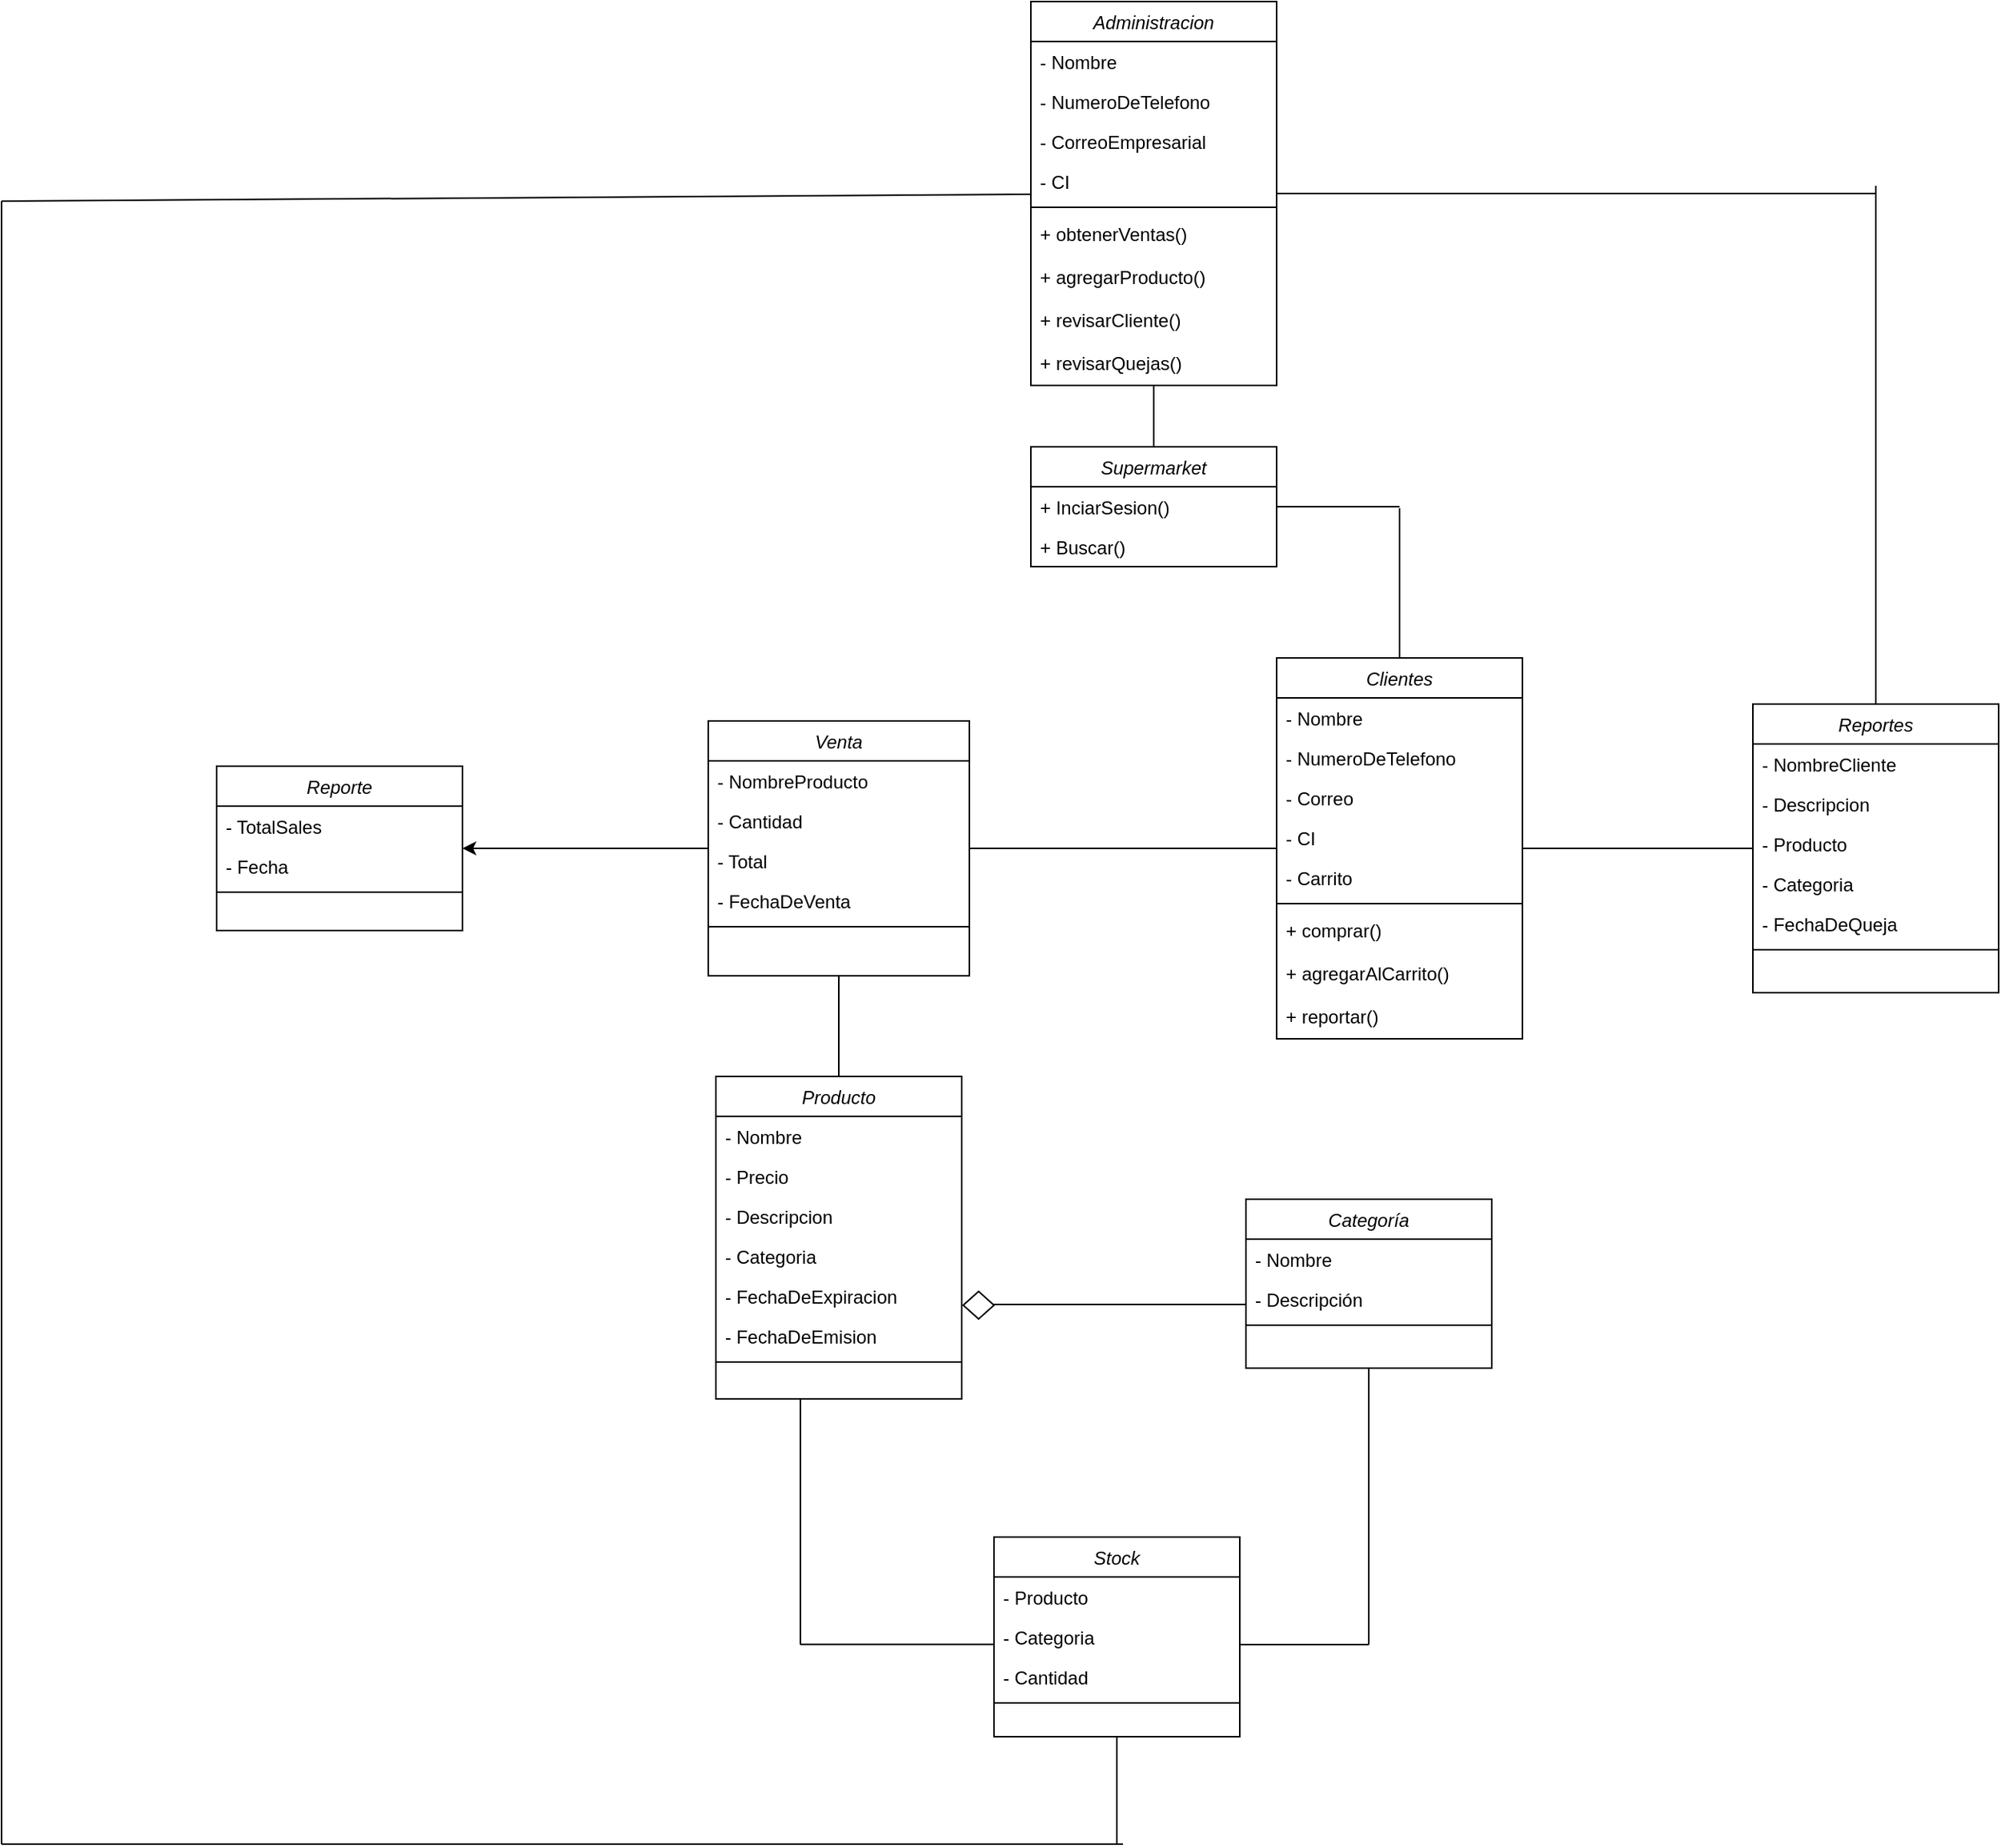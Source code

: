 <mxfile version="26.1.1">
  <diagram id="C5RBs43oDa-KdzZeNtuy" name="Page-1">
    <mxGraphModel dx="2577" dy="2049" grid="1" gridSize="10" guides="1" tooltips="1" connect="1" arrows="1" fold="1" page="1" pageScale="1" pageWidth="827" pageHeight="1169" math="0" shadow="0">
      <root>
        <mxCell id="WIyWlLk6GJQsqaUBKTNV-0" />
        <mxCell id="WIyWlLk6GJQsqaUBKTNV-1" parent="WIyWlLk6GJQsqaUBKTNV-0" />
        <mxCell id="zkfFHV4jXpPFQw0GAbJ--0" value="Producto" style="swimlane;fontStyle=2;align=center;verticalAlign=top;childLayout=stackLayout;horizontal=1;startSize=26;horizontalStack=0;resizeParent=1;resizeLast=0;collapsible=1;marginBottom=0;rounded=0;shadow=0;strokeWidth=1;" parent="WIyWlLk6GJQsqaUBKTNV-1" vertex="1">
          <mxGeometry x="105" y="180" width="160" height="210" as="geometry">
            <mxRectangle x="230" y="140" width="160" height="26" as="alternateBounds" />
          </mxGeometry>
        </mxCell>
        <mxCell id="zkfFHV4jXpPFQw0GAbJ--1" value="- Nombre" style="text;align=left;verticalAlign=top;spacingLeft=4;spacingRight=4;overflow=hidden;rotatable=0;points=[[0,0.5],[1,0.5]];portConstraint=eastwest;" parent="zkfFHV4jXpPFQw0GAbJ--0" vertex="1">
          <mxGeometry y="26" width="160" height="26" as="geometry" />
        </mxCell>
        <mxCell id="zkfFHV4jXpPFQw0GAbJ--2" value="- Precio" style="text;align=left;verticalAlign=top;spacingLeft=4;spacingRight=4;overflow=hidden;rotatable=0;points=[[0,0.5],[1,0.5]];portConstraint=eastwest;rounded=0;shadow=0;html=0;" parent="zkfFHV4jXpPFQw0GAbJ--0" vertex="1">
          <mxGeometry y="52" width="160" height="26" as="geometry" />
        </mxCell>
        <mxCell id="zkfFHV4jXpPFQw0GAbJ--3" value="- Descripcion" style="text;align=left;verticalAlign=top;spacingLeft=4;spacingRight=4;overflow=hidden;rotatable=0;points=[[0,0.5],[1,0.5]];portConstraint=eastwest;rounded=0;shadow=0;html=0;" parent="zkfFHV4jXpPFQw0GAbJ--0" vertex="1">
          <mxGeometry y="78" width="160" height="26" as="geometry" />
        </mxCell>
        <mxCell id="GivlNUBnuzNj-1riNzLu-16" value="- Categoria" style="text;align=left;verticalAlign=top;spacingLeft=4;spacingRight=4;overflow=hidden;rotatable=0;points=[[0,0.5],[1,0.5]];portConstraint=eastwest;rounded=0;shadow=0;html=0;" parent="zkfFHV4jXpPFQw0GAbJ--0" vertex="1">
          <mxGeometry y="104" width="160" height="26" as="geometry" />
        </mxCell>
        <mxCell id="GivlNUBnuzNj-1riNzLu-4" value="- FechaDeExpiracion" style="text;align=left;verticalAlign=top;spacingLeft=4;spacingRight=4;overflow=hidden;rotatable=0;points=[[0,0.5],[1,0.5]];portConstraint=eastwest;rounded=0;shadow=0;html=0;" parent="zkfFHV4jXpPFQw0GAbJ--0" vertex="1">
          <mxGeometry y="130" width="160" height="26" as="geometry" />
        </mxCell>
        <mxCell id="GivlNUBnuzNj-1riNzLu-5" value="- FechaDeEmision" style="text;align=left;verticalAlign=top;spacingLeft=4;spacingRight=4;overflow=hidden;rotatable=0;points=[[0,0.5],[1,0.5]];portConstraint=eastwest;rounded=0;shadow=0;html=0;" parent="zkfFHV4jXpPFQw0GAbJ--0" vertex="1">
          <mxGeometry y="156" width="160" height="26" as="geometry" />
        </mxCell>
        <mxCell id="zkfFHV4jXpPFQw0GAbJ--4" value="" style="line;html=1;strokeWidth=1;align=left;verticalAlign=middle;spacingTop=-1;spacingLeft=3;spacingRight=3;rotatable=0;labelPosition=right;points=[];portConstraint=eastwest;" parent="zkfFHV4jXpPFQw0GAbJ--0" vertex="1">
          <mxGeometry y="182" width="160" height="8" as="geometry" />
        </mxCell>
        <mxCell id="GivlNUBnuzNj-1riNzLu-7" value="Categoría" style="swimlane;fontStyle=2;align=center;verticalAlign=top;childLayout=stackLayout;horizontal=1;startSize=26;horizontalStack=0;resizeParent=1;resizeLast=0;collapsible=1;marginBottom=0;rounded=0;shadow=0;strokeWidth=1;" parent="WIyWlLk6GJQsqaUBKTNV-1" vertex="1">
          <mxGeometry x="450" y="260" width="160" height="110" as="geometry">
            <mxRectangle x="230" y="140" width="160" height="26" as="alternateBounds" />
          </mxGeometry>
        </mxCell>
        <mxCell id="GivlNUBnuzNj-1riNzLu-8" value="- Nombre" style="text;align=left;verticalAlign=top;spacingLeft=4;spacingRight=4;overflow=hidden;rotatable=0;points=[[0,0.5],[1,0.5]];portConstraint=eastwest;" parent="GivlNUBnuzNj-1riNzLu-7" vertex="1">
          <mxGeometry y="26" width="160" height="26" as="geometry" />
        </mxCell>
        <mxCell id="GivlNUBnuzNj-1riNzLu-15" value="- Descripción" style="text;align=left;verticalAlign=top;spacingLeft=4;spacingRight=4;overflow=hidden;rotatable=0;points=[[0,0.5],[1,0.5]];portConstraint=eastwest;" parent="GivlNUBnuzNj-1riNzLu-7" vertex="1">
          <mxGeometry y="52" width="160" height="26" as="geometry" />
        </mxCell>
        <mxCell id="GivlNUBnuzNj-1riNzLu-13" value="" style="line;html=1;strokeWidth=1;align=left;verticalAlign=middle;spacingTop=-1;spacingLeft=3;spacingRight=3;rotatable=0;labelPosition=right;points=[];portConstraint=eastwest;" parent="GivlNUBnuzNj-1riNzLu-7" vertex="1">
          <mxGeometry y="78" width="160" height="8" as="geometry" />
        </mxCell>
        <mxCell id="GivlNUBnuzNj-1riNzLu-21" value="Supermarket" style="swimlane;fontStyle=2;align=center;verticalAlign=top;childLayout=stackLayout;horizontal=1;startSize=26;horizontalStack=0;resizeParent=1;resizeLast=0;collapsible=1;marginBottom=0;rounded=0;shadow=0;strokeWidth=1;" parent="WIyWlLk6GJQsqaUBKTNV-1" vertex="1">
          <mxGeometry x="310" y="-230" width="160" height="78" as="geometry">
            <mxRectangle x="230" y="140" width="160" height="26" as="alternateBounds" />
          </mxGeometry>
        </mxCell>
        <mxCell id="GivlNUBnuzNj-1riNzLu-41" value="+ InciarSesion()" style="text;align=left;verticalAlign=top;spacingLeft=4;spacingRight=4;overflow=hidden;rotatable=0;points=[[0,0.5],[1,0.5]];portConstraint=eastwest;" parent="GivlNUBnuzNj-1riNzLu-21" vertex="1">
          <mxGeometry y="26" width="160" height="26" as="geometry" />
        </mxCell>
        <mxCell id="GivlNUBnuzNj-1riNzLu-26" value="+ Buscar()" style="text;align=left;verticalAlign=top;spacingLeft=4;spacingRight=4;overflow=hidden;rotatable=0;points=[[0,0.5],[1,0.5]];portConstraint=eastwest;" parent="GivlNUBnuzNj-1riNzLu-21" vertex="1">
          <mxGeometry y="52" width="160" height="26" as="geometry" />
        </mxCell>
        <mxCell id="GivlNUBnuzNj-1riNzLu-31" value="Clientes" style="swimlane;fontStyle=2;align=center;verticalAlign=top;childLayout=stackLayout;horizontal=1;startSize=26;horizontalStack=0;resizeParent=1;resizeLast=0;collapsible=1;marginBottom=0;rounded=0;shadow=0;strokeWidth=1;" parent="WIyWlLk6GJQsqaUBKTNV-1" vertex="1">
          <mxGeometry x="470" y="-92.5" width="160" height="248" as="geometry">
            <mxRectangle x="230" y="140" width="160" height="26" as="alternateBounds" />
          </mxGeometry>
        </mxCell>
        <mxCell id="GivlNUBnuzNj-1riNzLu-32" value="- Nombre" style="text;align=left;verticalAlign=top;spacingLeft=4;spacingRight=4;overflow=hidden;rotatable=0;points=[[0,0.5],[1,0.5]];portConstraint=eastwest;" parent="GivlNUBnuzNj-1riNzLu-31" vertex="1">
          <mxGeometry y="26" width="160" height="26" as="geometry" />
        </mxCell>
        <mxCell id="GivlNUBnuzNj-1riNzLu-33" value="- NumeroDeTelefono" style="text;align=left;verticalAlign=top;spacingLeft=4;spacingRight=4;overflow=hidden;rotatable=0;points=[[0,0.5],[1,0.5]];portConstraint=eastwest;rounded=0;shadow=0;html=0;" parent="GivlNUBnuzNj-1riNzLu-31" vertex="1">
          <mxGeometry y="52" width="160" height="26" as="geometry" />
        </mxCell>
        <mxCell id="GivlNUBnuzNj-1riNzLu-34" value="- Correo" style="text;align=left;verticalAlign=top;spacingLeft=4;spacingRight=4;overflow=hidden;rotatable=0;points=[[0,0.5],[1,0.5]];portConstraint=eastwest;rounded=0;shadow=0;html=0;" parent="GivlNUBnuzNj-1riNzLu-31" vertex="1">
          <mxGeometry y="78" width="160" height="26" as="geometry" />
        </mxCell>
        <mxCell id="GivlNUBnuzNj-1riNzLu-74" value="- CI" style="text;align=left;verticalAlign=top;spacingLeft=4;spacingRight=4;overflow=hidden;rotatable=0;points=[[0,0.5],[1,0.5]];portConstraint=eastwest;rounded=0;shadow=0;html=0;" parent="GivlNUBnuzNj-1riNzLu-31" vertex="1">
          <mxGeometry y="104" width="160" height="26" as="geometry" />
        </mxCell>
        <mxCell id="a1IIu0Pf0mn5JNPT2Ina-45" value="- Carrito" style="text;align=left;verticalAlign=top;spacingLeft=4;spacingRight=4;overflow=hidden;rotatable=0;points=[[0,0.5],[1,0.5]];portConstraint=eastwest;rounded=0;shadow=0;html=0;" vertex="1" parent="GivlNUBnuzNj-1riNzLu-31">
          <mxGeometry y="130" width="160" height="26" as="geometry" />
        </mxCell>
        <mxCell id="GivlNUBnuzNj-1riNzLu-39" value="" style="line;html=1;strokeWidth=1;align=left;verticalAlign=middle;spacingTop=-1;spacingLeft=3;spacingRight=3;rotatable=0;labelPosition=right;points=[];portConstraint=eastwest;" parent="GivlNUBnuzNj-1riNzLu-31" vertex="1">
          <mxGeometry y="156" width="160" height="8" as="geometry" />
        </mxCell>
        <mxCell id="GivlNUBnuzNj-1riNzLu-60" value="+ comprar()" style="text;align=left;verticalAlign=top;spacingLeft=4;spacingRight=4;overflow=hidden;rotatable=0;points=[[0,0.5],[1,0.5]];portConstraint=eastwest;" parent="GivlNUBnuzNj-1riNzLu-31" vertex="1">
          <mxGeometry y="164" width="160" height="28" as="geometry" />
        </mxCell>
        <mxCell id="a1IIu0Pf0mn5JNPT2Ina-44" value="+ agregarAlCarrito()" style="text;align=left;verticalAlign=top;spacingLeft=4;spacingRight=4;overflow=hidden;rotatable=0;points=[[0,0.5],[1,0.5]];portConstraint=eastwest;" vertex="1" parent="GivlNUBnuzNj-1riNzLu-31">
          <mxGeometry y="192" width="160" height="28" as="geometry" />
        </mxCell>
        <mxCell id="a1IIu0Pf0mn5JNPT2Ina-46" value="+ reportar()" style="text;align=left;verticalAlign=top;spacingLeft=4;spacingRight=4;overflow=hidden;rotatable=0;points=[[0,0.5],[1,0.5]];portConstraint=eastwest;" vertex="1" parent="GivlNUBnuzNj-1riNzLu-31">
          <mxGeometry y="220" width="160" height="28" as="geometry" />
        </mxCell>
        <mxCell id="a1IIu0Pf0mn5JNPT2Ina-17" style="edgeStyle=orthogonalEdgeStyle;rounded=0;orthogonalLoop=1;jettySize=auto;html=1;" edge="1" parent="WIyWlLk6GJQsqaUBKTNV-1" source="GivlNUBnuzNj-1riNzLu-51" target="GivlNUBnuzNj-1riNzLu-65">
          <mxGeometry relative="1" as="geometry" />
        </mxCell>
        <mxCell id="GivlNUBnuzNj-1riNzLu-51" value="Venta" style="swimlane;fontStyle=2;align=center;verticalAlign=top;childLayout=stackLayout;horizontal=1;startSize=26;horizontalStack=0;resizeParent=1;resizeLast=0;collapsible=1;marginBottom=0;rounded=0;shadow=0;strokeWidth=1;" parent="WIyWlLk6GJQsqaUBKTNV-1" vertex="1">
          <mxGeometry x="100" y="-51.5" width="170" height="166" as="geometry">
            <mxRectangle x="230" y="140" width="160" height="26" as="alternateBounds" />
          </mxGeometry>
        </mxCell>
        <mxCell id="GivlNUBnuzNj-1riNzLu-52" value="- NombreProducto" style="text;align=left;verticalAlign=top;spacingLeft=4;spacingRight=4;overflow=hidden;rotatable=0;points=[[0,0.5],[1,0.5]];portConstraint=eastwest;" parent="GivlNUBnuzNj-1riNzLu-51" vertex="1">
          <mxGeometry y="26" width="170" height="26" as="geometry" />
        </mxCell>
        <mxCell id="GivlNUBnuzNj-1riNzLu-53" value="- Cantidad" style="text;align=left;verticalAlign=top;spacingLeft=4;spacingRight=4;overflow=hidden;rotatable=0;points=[[0,0.5],[1,0.5]];portConstraint=eastwest;rounded=0;shadow=0;html=0;" parent="GivlNUBnuzNj-1riNzLu-51" vertex="1">
          <mxGeometry y="52" width="170" height="26" as="geometry" />
        </mxCell>
        <mxCell id="GivlNUBnuzNj-1riNzLu-54" value="- Total" style="text;align=left;verticalAlign=top;spacingLeft=4;spacingRight=4;overflow=hidden;rotatable=0;points=[[0,0.5],[1,0.5]];portConstraint=eastwest;rounded=0;shadow=0;html=0;" parent="GivlNUBnuzNj-1riNzLu-51" vertex="1">
          <mxGeometry y="78" width="170" height="26" as="geometry" />
        </mxCell>
        <mxCell id="GivlNUBnuzNj-1riNzLu-72" value="- FechaDeVenta" style="text;align=left;verticalAlign=top;spacingLeft=4;spacingRight=4;overflow=hidden;rotatable=0;points=[[0,0.5],[1,0.5]];portConstraint=eastwest;rounded=0;shadow=0;html=0;" parent="GivlNUBnuzNj-1riNzLu-51" vertex="1">
          <mxGeometry y="104" width="170" height="26" as="geometry" />
        </mxCell>
        <mxCell id="GivlNUBnuzNj-1riNzLu-55" value="" style="line;html=1;strokeWidth=1;align=left;verticalAlign=middle;spacingTop=-1;spacingLeft=3;spacingRight=3;rotatable=0;labelPosition=right;points=[];portConstraint=eastwest;" parent="GivlNUBnuzNj-1riNzLu-51" vertex="1">
          <mxGeometry y="130" width="170" height="8" as="geometry" />
        </mxCell>
        <mxCell id="GivlNUBnuzNj-1riNzLu-65" value="Reporte" style="swimlane;fontStyle=2;align=center;verticalAlign=top;childLayout=stackLayout;horizontal=1;startSize=26;horizontalStack=0;resizeParent=1;resizeLast=0;collapsible=1;marginBottom=0;rounded=0;shadow=0;strokeWidth=1;" parent="WIyWlLk6GJQsqaUBKTNV-1" vertex="1">
          <mxGeometry x="-220" y="-22" width="160" height="107" as="geometry">
            <mxRectangle x="230" y="140" width="160" height="26" as="alternateBounds" />
          </mxGeometry>
        </mxCell>
        <mxCell id="GivlNUBnuzNj-1riNzLu-66" value="- TotalSales" style="text;align=left;verticalAlign=top;spacingLeft=4;spacingRight=4;overflow=hidden;rotatable=0;points=[[0,0.5],[1,0.5]];portConstraint=eastwest;" parent="GivlNUBnuzNj-1riNzLu-65" vertex="1">
          <mxGeometry y="26" width="160" height="26" as="geometry" />
        </mxCell>
        <mxCell id="GivlNUBnuzNj-1riNzLu-67" value="- Fecha" style="text;align=left;verticalAlign=top;spacingLeft=4;spacingRight=4;overflow=hidden;rotatable=0;points=[[0,0.5],[1,0.5]];portConstraint=eastwest;rounded=0;shadow=0;html=0;" parent="GivlNUBnuzNj-1riNzLu-65" vertex="1">
          <mxGeometry y="52" width="160" height="26" as="geometry" />
        </mxCell>
        <mxCell id="GivlNUBnuzNj-1riNzLu-69" value="" style="line;html=1;strokeWidth=1;align=left;verticalAlign=middle;spacingTop=-1;spacingLeft=3;spacingRight=3;rotatable=0;labelPosition=right;points=[];portConstraint=eastwest;" parent="GivlNUBnuzNj-1riNzLu-65" vertex="1">
          <mxGeometry y="78" width="160" height="8" as="geometry" />
        </mxCell>
        <mxCell id="a1IIu0Pf0mn5JNPT2Ina-2" value="" style="endArrow=none;html=1;rounded=0;" edge="1" parent="WIyWlLk6GJQsqaUBKTNV-1" source="GivlNUBnuzNj-1riNzLu-51" target="GivlNUBnuzNj-1riNzLu-31">
          <mxGeometry width="50" height="50" relative="1" as="geometry">
            <mxPoint x="370" y="90" as="sourcePoint" />
            <mxPoint x="420" y="40" as="targetPoint" />
          </mxGeometry>
        </mxCell>
        <mxCell id="a1IIu0Pf0mn5JNPT2Ina-14" value="" style="endArrow=none;html=1;rounded=0;" edge="1" parent="WIyWlLk6GJQsqaUBKTNV-1" source="GivlNUBnuzNj-1riNzLu-21">
          <mxGeometry width="50" height="50" relative="1" as="geometry">
            <mxPoint x="470" y="-170" as="sourcePoint" />
            <mxPoint x="550" y="-191" as="targetPoint" />
          </mxGeometry>
        </mxCell>
        <mxCell id="a1IIu0Pf0mn5JNPT2Ina-15" value="" style="endArrow=none;html=1;rounded=0;" edge="1" parent="WIyWlLk6GJQsqaUBKTNV-1" source="GivlNUBnuzNj-1riNzLu-31">
          <mxGeometry width="50" height="50" relative="1" as="geometry">
            <mxPoint x="570" y="-120" as="sourcePoint" />
            <mxPoint x="550" y="-190" as="targetPoint" />
          </mxGeometry>
        </mxCell>
        <mxCell id="a1IIu0Pf0mn5JNPT2Ina-18" value="" style="endArrow=none;html=1;rounded=0;exitX=1;exitY=0.5;exitDx=0;exitDy=0;" edge="1" parent="WIyWlLk6GJQsqaUBKTNV-1">
          <mxGeometry width="50" height="50" relative="1" as="geometry">
            <mxPoint x="285" y="328.5" as="sourcePoint" />
            <mxPoint x="450" y="328.5" as="targetPoint" />
          </mxGeometry>
        </mxCell>
        <mxCell id="a1IIu0Pf0mn5JNPT2Ina-19" value="" style="rhombus;whiteSpace=wrap;html=1;fillColor=light-dark(#ffffff, #ededed);" vertex="1" parent="WIyWlLk6GJQsqaUBKTNV-1">
          <mxGeometry x="266" y="320" width="20" height="18" as="geometry" />
        </mxCell>
        <mxCell id="a1IIu0Pf0mn5JNPT2Ina-27" value="" style="endArrow=none;html=1;rounded=0;exitX=0.5;exitY=0;exitDx=0;exitDy=0;" edge="1" parent="WIyWlLk6GJQsqaUBKTNV-1" source="zkfFHV4jXpPFQw0GAbJ--0" target="GivlNUBnuzNj-1riNzLu-51">
          <mxGeometry width="50" height="50" relative="1" as="geometry">
            <mxPoint x="150" y="180" as="sourcePoint" />
            <mxPoint x="200" y="130" as="targetPoint" />
          </mxGeometry>
        </mxCell>
        <mxCell id="a1IIu0Pf0mn5JNPT2Ina-35" value="Administracion" style="swimlane;fontStyle=2;align=center;verticalAlign=top;childLayout=stackLayout;horizontal=1;startSize=26;horizontalStack=0;resizeParent=1;resizeLast=0;collapsible=1;marginBottom=0;rounded=0;shadow=0;strokeWidth=1;" vertex="1" parent="WIyWlLk6GJQsqaUBKTNV-1">
          <mxGeometry x="310" y="-520" width="160" height="250" as="geometry">
            <mxRectangle x="230" y="140" width="160" height="26" as="alternateBounds" />
          </mxGeometry>
        </mxCell>
        <mxCell id="a1IIu0Pf0mn5JNPT2Ina-36" value="- Nombre" style="text;align=left;verticalAlign=top;spacingLeft=4;spacingRight=4;overflow=hidden;rotatable=0;points=[[0,0.5],[1,0.5]];portConstraint=eastwest;" vertex="1" parent="a1IIu0Pf0mn5JNPT2Ina-35">
          <mxGeometry y="26" width="160" height="26" as="geometry" />
        </mxCell>
        <mxCell id="a1IIu0Pf0mn5JNPT2Ina-37" value="- NumeroDeTelefono" style="text;align=left;verticalAlign=top;spacingLeft=4;spacingRight=4;overflow=hidden;rotatable=0;points=[[0,0.5],[1,0.5]];portConstraint=eastwest;rounded=0;shadow=0;html=0;" vertex="1" parent="a1IIu0Pf0mn5JNPT2Ina-35">
          <mxGeometry y="52" width="160" height="26" as="geometry" />
        </mxCell>
        <mxCell id="a1IIu0Pf0mn5JNPT2Ina-38" value="- CorreoEmpresarial" style="text;align=left;verticalAlign=top;spacingLeft=4;spacingRight=4;overflow=hidden;rotatable=0;points=[[0,0.5],[1,0.5]];portConstraint=eastwest;rounded=0;shadow=0;html=0;" vertex="1" parent="a1IIu0Pf0mn5JNPT2Ina-35">
          <mxGeometry y="78" width="160" height="26" as="geometry" />
        </mxCell>
        <mxCell id="a1IIu0Pf0mn5JNPT2Ina-39" value="- CI" style="text;align=left;verticalAlign=top;spacingLeft=4;spacingRight=4;overflow=hidden;rotatable=0;points=[[0,0.5],[1,0.5]];portConstraint=eastwest;rounded=0;shadow=0;html=0;" vertex="1" parent="a1IIu0Pf0mn5JNPT2Ina-35">
          <mxGeometry y="104" width="160" height="26" as="geometry" />
        </mxCell>
        <mxCell id="a1IIu0Pf0mn5JNPT2Ina-40" value="" style="line;html=1;strokeWidth=1;align=left;verticalAlign=middle;spacingTop=-1;spacingLeft=3;spacingRight=3;rotatable=0;labelPosition=right;points=[];portConstraint=eastwest;" vertex="1" parent="a1IIu0Pf0mn5JNPT2Ina-35">
          <mxGeometry y="130" width="160" height="8" as="geometry" />
        </mxCell>
        <mxCell id="a1IIu0Pf0mn5JNPT2Ina-42" value="+ obtenerVentas()" style="text;align=left;verticalAlign=top;spacingLeft=4;spacingRight=4;overflow=hidden;rotatable=0;points=[[0,0.5],[1,0.5]];portConstraint=eastwest;" vertex="1" parent="a1IIu0Pf0mn5JNPT2Ina-35">
          <mxGeometry y="138" width="160" height="28" as="geometry" />
        </mxCell>
        <mxCell id="a1IIu0Pf0mn5JNPT2Ina-61" value="+ agregarProducto()" style="text;align=left;verticalAlign=top;spacingLeft=4;spacingRight=4;overflow=hidden;rotatable=0;points=[[0,0.5],[1,0.5]];portConstraint=eastwest;" vertex="1" parent="a1IIu0Pf0mn5JNPT2Ina-35">
          <mxGeometry y="166" width="160" height="28" as="geometry" />
        </mxCell>
        <mxCell id="a1IIu0Pf0mn5JNPT2Ina-47" value="+ revisarCliente()" style="text;align=left;verticalAlign=top;spacingLeft=4;spacingRight=4;overflow=hidden;rotatable=0;points=[[0,0.5],[1,0.5]];portConstraint=eastwest;" vertex="1" parent="a1IIu0Pf0mn5JNPT2Ina-35">
          <mxGeometry y="194" width="160" height="28" as="geometry" />
        </mxCell>
        <mxCell id="a1IIu0Pf0mn5JNPT2Ina-75" value="+ revisarQuejas()" style="text;align=left;verticalAlign=top;spacingLeft=4;spacingRight=4;overflow=hidden;rotatable=0;points=[[0,0.5],[1,0.5]];portConstraint=eastwest;" vertex="1" parent="a1IIu0Pf0mn5JNPT2Ina-35">
          <mxGeometry y="222" width="160" height="28" as="geometry" />
        </mxCell>
        <mxCell id="a1IIu0Pf0mn5JNPT2Ina-48" value="Stock" style="swimlane;fontStyle=2;align=center;verticalAlign=top;childLayout=stackLayout;horizontal=1;startSize=26;horizontalStack=0;resizeParent=1;resizeLast=0;collapsible=1;marginBottom=0;rounded=0;shadow=0;strokeWidth=1;" vertex="1" parent="WIyWlLk6GJQsqaUBKTNV-1">
          <mxGeometry x="286" y="480" width="160" height="130" as="geometry">
            <mxRectangle x="230" y="140" width="160" height="26" as="alternateBounds" />
          </mxGeometry>
        </mxCell>
        <mxCell id="a1IIu0Pf0mn5JNPT2Ina-49" value="- Producto" style="text;align=left;verticalAlign=top;spacingLeft=4;spacingRight=4;overflow=hidden;rotatable=0;points=[[0,0.5],[1,0.5]];portConstraint=eastwest;" vertex="1" parent="a1IIu0Pf0mn5JNPT2Ina-48">
          <mxGeometry y="26" width="160" height="26" as="geometry" />
        </mxCell>
        <mxCell id="a1IIu0Pf0mn5JNPT2Ina-56" value="- Categoria" style="text;align=left;verticalAlign=top;spacingLeft=4;spacingRight=4;overflow=hidden;rotatable=0;points=[[0,0.5],[1,0.5]];portConstraint=eastwest;" vertex="1" parent="a1IIu0Pf0mn5JNPT2Ina-48">
          <mxGeometry y="52" width="160" height="26" as="geometry" />
        </mxCell>
        <mxCell id="a1IIu0Pf0mn5JNPT2Ina-50" value="- Cantidad" style="text;align=left;verticalAlign=top;spacingLeft=4;spacingRight=4;overflow=hidden;rotatable=0;points=[[0,0.5],[1,0.5]];portConstraint=eastwest;rounded=0;shadow=0;html=0;" vertex="1" parent="a1IIu0Pf0mn5JNPT2Ina-48">
          <mxGeometry y="78" width="160" height="26" as="geometry" />
        </mxCell>
        <mxCell id="a1IIu0Pf0mn5JNPT2Ina-53" value="" style="line;html=1;strokeWidth=1;align=left;verticalAlign=middle;spacingTop=-1;spacingLeft=3;spacingRight=3;rotatable=0;labelPosition=right;points=[];portConstraint=eastwest;" vertex="1" parent="a1IIu0Pf0mn5JNPT2Ina-48">
          <mxGeometry y="104" width="160" height="8" as="geometry" />
        </mxCell>
        <mxCell id="a1IIu0Pf0mn5JNPT2Ina-57" value="" style="endArrow=none;html=1;rounded=0;" edge="1" parent="WIyWlLk6GJQsqaUBKTNV-1">
          <mxGeometry width="50" height="50" relative="1" as="geometry">
            <mxPoint x="160" y="549.9" as="sourcePoint" />
            <mxPoint x="286" y="549.9" as="targetPoint" />
          </mxGeometry>
        </mxCell>
        <mxCell id="a1IIu0Pf0mn5JNPT2Ina-58" value="" style="endArrow=none;html=1;rounded=0;" edge="1" parent="WIyWlLk6GJQsqaUBKTNV-1">
          <mxGeometry width="50" height="50" relative="1" as="geometry">
            <mxPoint x="160" y="550" as="sourcePoint" />
            <mxPoint x="160" y="390" as="targetPoint" />
          </mxGeometry>
        </mxCell>
        <mxCell id="a1IIu0Pf0mn5JNPT2Ina-59" value="" style="endArrow=none;html=1;rounded=0;" edge="1" parent="WIyWlLk6GJQsqaUBKTNV-1">
          <mxGeometry width="50" height="50" relative="1" as="geometry">
            <mxPoint x="446" y="550" as="sourcePoint" />
            <mxPoint x="530" y="550" as="targetPoint" />
          </mxGeometry>
        </mxCell>
        <mxCell id="a1IIu0Pf0mn5JNPT2Ina-60" value="" style="endArrow=none;html=1;rounded=0;" edge="1" parent="WIyWlLk6GJQsqaUBKTNV-1">
          <mxGeometry width="50" height="50" relative="1" as="geometry">
            <mxPoint x="530" y="550" as="sourcePoint" />
            <mxPoint x="530" y="370" as="targetPoint" />
          </mxGeometry>
        </mxCell>
        <mxCell id="a1IIu0Pf0mn5JNPT2Ina-62" value="Reportes" style="swimlane;fontStyle=2;align=center;verticalAlign=top;childLayout=stackLayout;horizontal=1;startSize=26;horizontalStack=0;resizeParent=1;resizeLast=0;collapsible=1;marginBottom=0;rounded=0;shadow=0;strokeWidth=1;" vertex="1" parent="WIyWlLk6GJQsqaUBKTNV-1">
          <mxGeometry x="780" y="-62.5" width="160" height="188" as="geometry">
            <mxRectangle x="230" y="140" width="160" height="26" as="alternateBounds" />
          </mxGeometry>
        </mxCell>
        <mxCell id="a1IIu0Pf0mn5JNPT2Ina-63" value="- NombreCliente" style="text;align=left;verticalAlign=top;spacingLeft=4;spacingRight=4;overflow=hidden;rotatable=0;points=[[0,0.5],[1,0.5]];portConstraint=eastwest;" vertex="1" parent="a1IIu0Pf0mn5JNPT2Ina-62">
          <mxGeometry y="26" width="160" height="26" as="geometry" />
        </mxCell>
        <mxCell id="a1IIu0Pf0mn5JNPT2Ina-64" value="- Descripcion" style="text;align=left;verticalAlign=top;spacingLeft=4;spacingRight=4;overflow=hidden;rotatable=0;points=[[0,0.5],[1,0.5]];portConstraint=eastwest;rounded=0;shadow=0;html=0;" vertex="1" parent="a1IIu0Pf0mn5JNPT2Ina-62">
          <mxGeometry y="52" width="160" height="26" as="geometry" />
        </mxCell>
        <mxCell id="a1IIu0Pf0mn5JNPT2Ina-65" value="- Producto" style="text;align=left;verticalAlign=top;spacingLeft=4;spacingRight=4;overflow=hidden;rotatable=0;points=[[0,0.5],[1,0.5]];portConstraint=eastwest;rounded=0;shadow=0;html=0;" vertex="1" parent="a1IIu0Pf0mn5JNPT2Ina-62">
          <mxGeometry y="78" width="160" height="26" as="geometry" />
        </mxCell>
        <mxCell id="a1IIu0Pf0mn5JNPT2Ina-66" value="- Categoria" style="text;align=left;verticalAlign=top;spacingLeft=4;spacingRight=4;overflow=hidden;rotatable=0;points=[[0,0.5],[1,0.5]];portConstraint=eastwest;rounded=0;shadow=0;html=0;" vertex="1" parent="a1IIu0Pf0mn5JNPT2Ina-62">
          <mxGeometry y="104" width="160" height="26" as="geometry" />
        </mxCell>
        <mxCell id="a1IIu0Pf0mn5JNPT2Ina-67" value="- FechaDeQueja&#xa;" style="text;align=left;verticalAlign=top;spacingLeft=4;spacingRight=4;overflow=hidden;rotatable=0;points=[[0,0.5],[1,0.5]];portConstraint=eastwest;rounded=0;shadow=0;html=0;" vertex="1" parent="a1IIu0Pf0mn5JNPT2Ina-62">
          <mxGeometry y="130" width="160" height="26" as="geometry" />
        </mxCell>
        <mxCell id="a1IIu0Pf0mn5JNPT2Ina-68" value="" style="line;html=1;strokeWidth=1;align=left;verticalAlign=middle;spacingTop=-1;spacingLeft=3;spacingRight=3;rotatable=0;labelPosition=right;points=[];portConstraint=eastwest;" vertex="1" parent="a1IIu0Pf0mn5JNPT2Ina-62">
          <mxGeometry y="156" width="160" height="8" as="geometry" />
        </mxCell>
        <mxCell id="a1IIu0Pf0mn5JNPT2Ina-72" value="" style="endArrow=none;html=1;rounded=0;" edge="1" parent="WIyWlLk6GJQsqaUBKTNV-1" source="GivlNUBnuzNj-1riNzLu-31" target="a1IIu0Pf0mn5JNPT2Ina-62">
          <mxGeometry width="50" height="50" relative="1" as="geometry">
            <mxPoint x="680" y="30" as="sourcePoint" />
            <mxPoint x="730" y="-20" as="targetPoint" />
          </mxGeometry>
        </mxCell>
        <mxCell id="a1IIu0Pf0mn5JNPT2Ina-73" value="" style="endArrow=none;html=1;rounded=0;" edge="1" parent="WIyWlLk6GJQsqaUBKTNV-1" source="a1IIu0Pf0mn5JNPT2Ina-62">
          <mxGeometry width="50" height="50" relative="1" as="geometry">
            <mxPoint x="900" y="-150" as="sourcePoint" />
            <mxPoint x="860" y="-400" as="targetPoint" />
          </mxGeometry>
        </mxCell>
        <mxCell id="a1IIu0Pf0mn5JNPT2Ina-74" value="" style="endArrow=none;html=1;rounded=0;" edge="1" parent="WIyWlLk6GJQsqaUBKTNV-1" source="a1IIu0Pf0mn5JNPT2Ina-35">
          <mxGeometry width="50" height="50" relative="1" as="geometry">
            <mxPoint x="480" y="-480" as="sourcePoint" />
            <mxPoint x="860" y="-395" as="targetPoint" />
          </mxGeometry>
        </mxCell>
        <mxCell id="a1IIu0Pf0mn5JNPT2Ina-76" value="" style="endArrow=none;html=1;rounded=0;" edge="1" parent="WIyWlLk6GJQsqaUBKTNV-1" target="a1IIu0Pf0mn5JNPT2Ina-35">
          <mxGeometry width="50" height="50" relative="1" as="geometry">
            <mxPoint x="-360" y="-390" as="sourcePoint" />
            <mxPoint x="30" y="-440" as="targetPoint" />
          </mxGeometry>
        </mxCell>
        <mxCell id="a1IIu0Pf0mn5JNPT2Ina-77" value="" style="endArrow=none;html=1;rounded=0;" edge="1" parent="WIyWlLk6GJQsqaUBKTNV-1">
          <mxGeometry width="50" height="50" relative="1" as="geometry">
            <mxPoint x="-360" y="680" as="sourcePoint" />
            <mxPoint x="-360" y="-390" as="targetPoint" />
          </mxGeometry>
        </mxCell>
        <mxCell id="a1IIu0Pf0mn5JNPT2Ina-78" value="" style="endArrow=none;html=1;rounded=0;endSize=12;" edge="1" parent="WIyWlLk6GJQsqaUBKTNV-1">
          <mxGeometry width="50" height="50" relative="1" as="geometry">
            <mxPoint x="-360" y="680" as="sourcePoint" />
            <mxPoint x="370" y="680" as="targetPoint" />
          </mxGeometry>
        </mxCell>
        <mxCell id="a1IIu0Pf0mn5JNPT2Ina-79" value="" style="endArrow=none;html=1;rounded=0;" edge="1" parent="WIyWlLk6GJQsqaUBKTNV-1" target="a1IIu0Pf0mn5JNPT2Ina-48">
          <mxGeometry width="50" height="50" relative="1" as="geometry">
            <mxPoint x="366" y="680" as="sourcePoint" />
            <mxPoint x="380" y="640" as="targetPoint" />
          </mxGeometry>
        </mxCell>
        <mxCell id="a1IIu0Pf0mn5JNPT2Ina-81" value="" style="endArrow=none;html=1;rounded=0;" edge="1" parent="WIyWlLk6GJQsqaUBKTNV-1" source="GivlNUBnuzNj-1riNzLu-21" target="a1IIu0Pf0mn5JNPT2Ina-35">
          <mxGeometry width="50" height="50" relative="1" as="geometry">
            <mxPoint x="480" y="-230" as="sourcePoint" />
            <mxPoint x="510" y="-300" as="targetPoint" />
          </mxGeometry>
        </mxCell>
      </root>
    </mxGraphModel>
  </diagram>
</mxfile>
